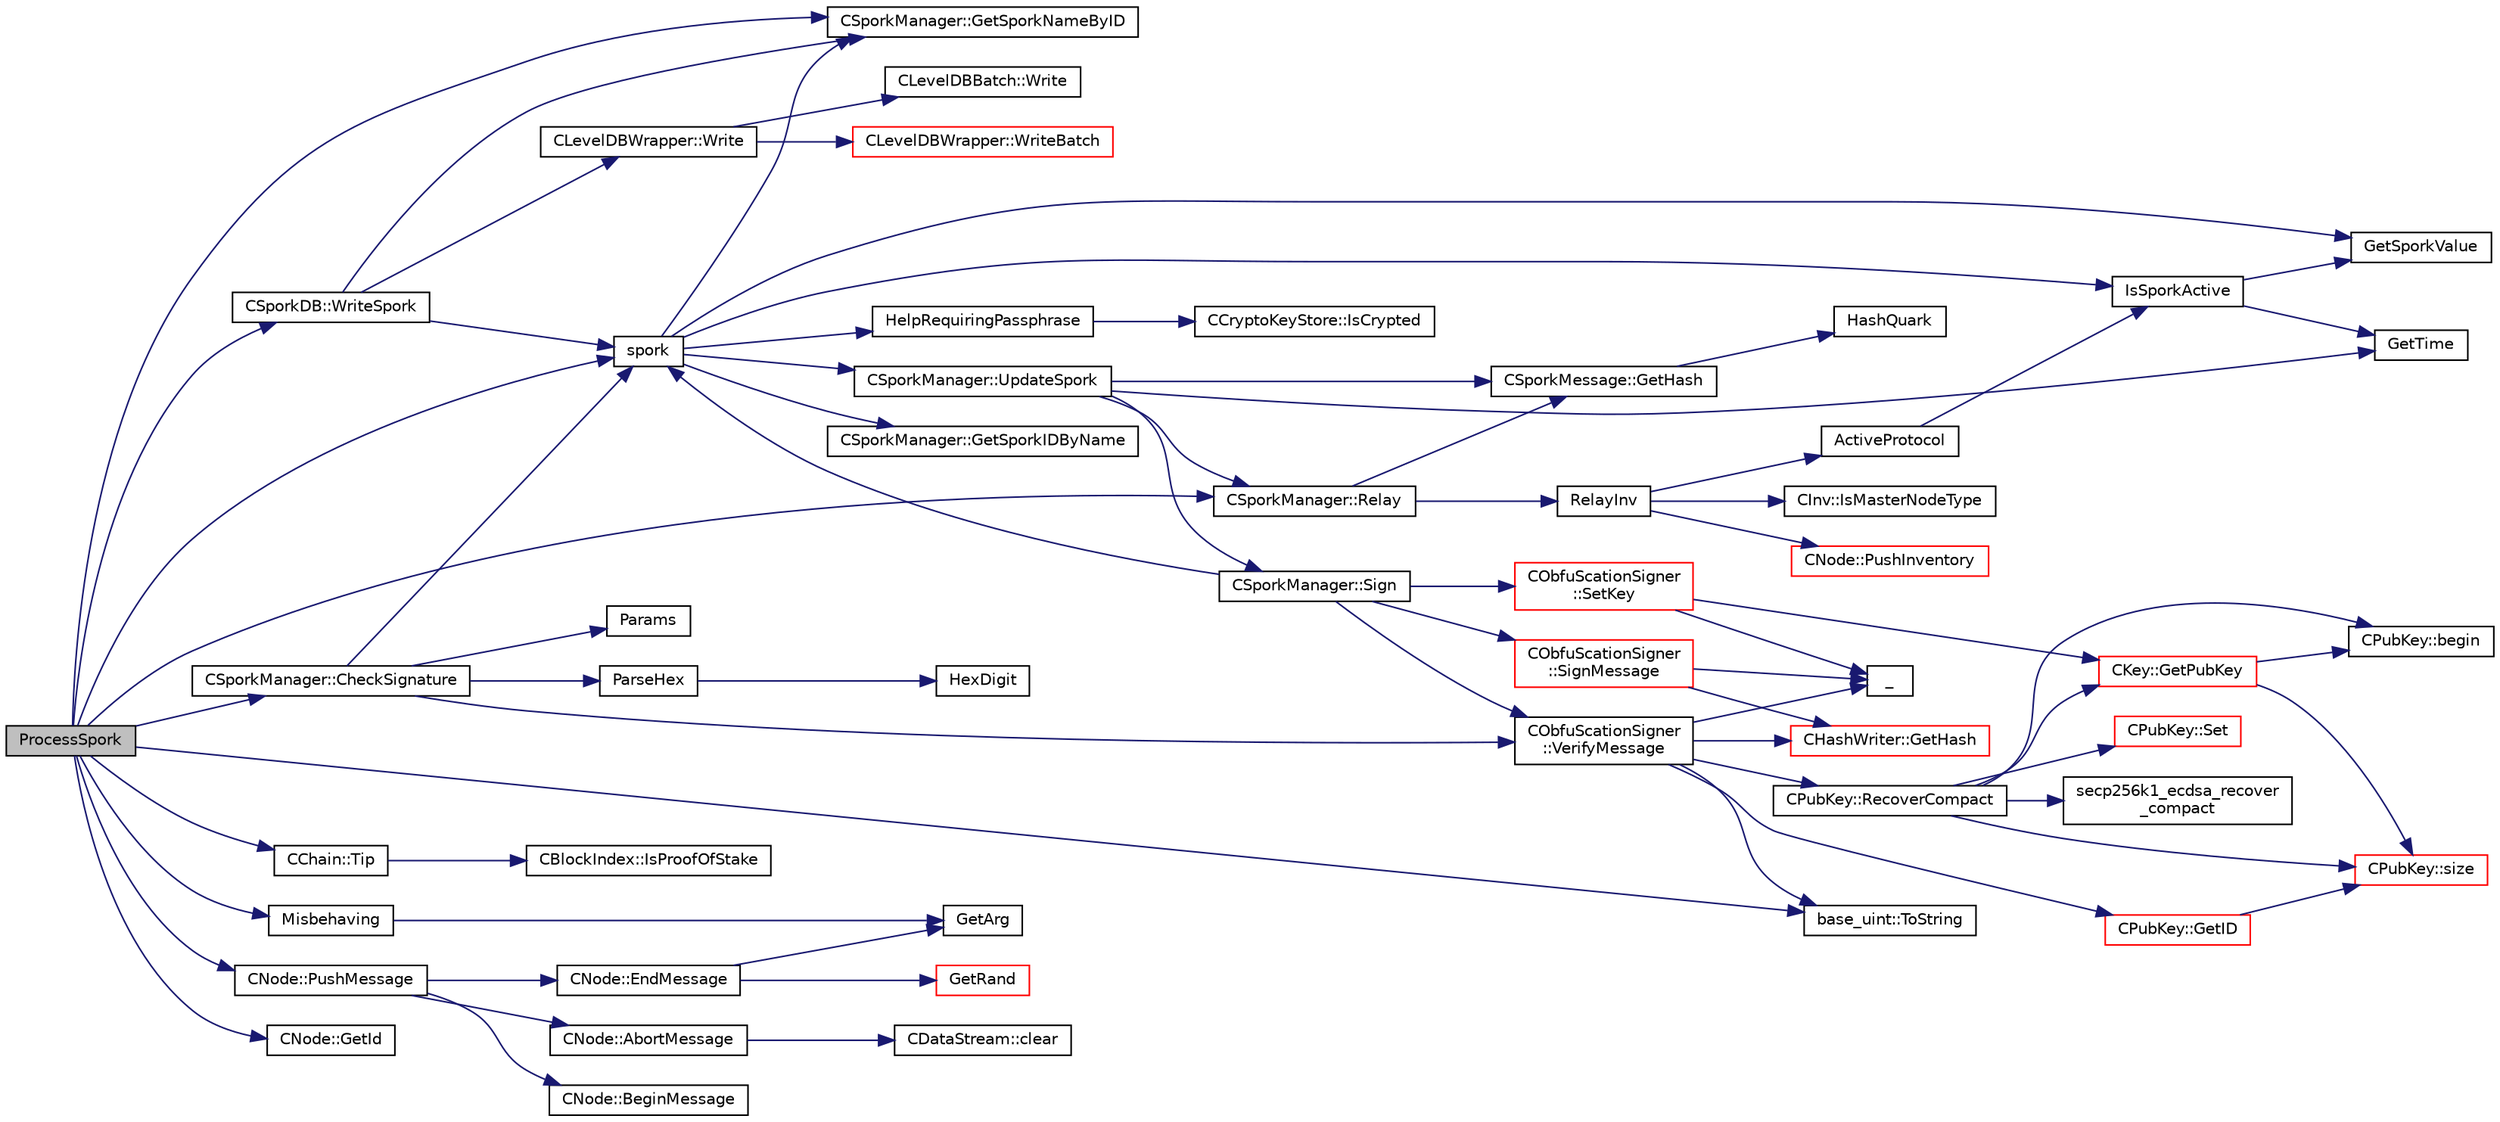 digraph "ProcessSpork"
{
  edge [fontname="Helvetica",fontsize="10",labelfontname="Helvetica",labelfontsize="10"];
  node [fontname="Helvetica",fontsize="10",shape=record];
  rankdir="LR";
  Node409 [label="ProcessSpork",height=0.2,width=0.4,color="black", fillcolor="grey75", style="filled", fontcolor="black"];
  Node409 -> Node410 [color="midnightblue",fontsize="10",style="solid",fontname="Helvetica"];
  Node410 [label="spork",height=0.2,width=0.4,color="black", fillcolor="white", style="filled",URL="$rpcmisc_8cpp.html#a8dcc7f3e5749bbd1dad163b85d0abdcb"];
  Node410 -> Node411 [color="midnightblue",fontsize="10",style="solid",fontname="Helvetica"];
  Node411 [label="CSporkManager::GetSporkNameByID",height=0.2,width=0.4,color="black", fillcolor="white", style="filled",URL="$class_c_spork_manager.html#a1a2960fa69bc49f5e4d36db583d4a840"];
  Node410 -> Node412 [color="midnightblue",fontsize="10",style="solid",fontname="Helvetica"];
  Node412 [label="GetSporkValue",height=0.2,width=0.4,color="black", fillcolor="white", style="filled",URL="$spork_8cpp.html#a7125c44e1c9a54dc7c28556b3fb24a8f"];
  Node410 -> Node413 [color="midnightblue",fontsize="10",style="solid",fontname="Helvetica"];
  Node413 [label="IsSporkActive",height=0.2,width=0.4,color="black", fillcolor="white", style="filled",URL="$spork_8cpp.html#a3305663176e21e81c80dc951a7f8ea5e"];
  Node413 -> Node412 [color="midnightblue",fontsize="10",style="solid",fontname="Helvetica"];
  Node413 -> Node414 [color="midnightblue",fontsize="10",style="solid",fontname="Helvetica"];
  Node414 [label="GetTime",height=0.2,width=0.4,color="black", fillcolor="white", style="filled",URL="$utiltime_8cpp.html#a46fac5fba8ba905b5f9acb364f5d8c6f",tooltip="For unit testing. "];
  Node410 -> Node415 [color="midnightblue",fontsize="10",style="solid",fontname="Helvetica"];
  Node415 [label="CSporkManager::GetSporkIDByName",height=0.2,width=0.4,color="black", fillcolor="white", style="filled",URL="$class_c_spork_manager.html#ae72689cf7a2e87ef57f8f7e875a5c21d"];
  Node410 -> Node416 [color="midnightblue",fontsize="10",style="solid",fontname="Helvetica"];
  Node416 [label="CSporkManager::UpdateSpork",height=0.2,width=0.4,color="black", fillcolor="white", style="filled",URL="$class_c_spork_manager.html#afb7e15fe29bd548939657a20ca5feafb"];
  Node416 -> Node414 [color="midnightblue",fontsize="10",style="solid",fontname="Helvetica"];
  Node416 -> Node417 [color="midnightblue",fontsize="10",style="solid",fontname="Helvetica"];
  Node417 [label="CSporkManager::Sign",height=0.2,width=0.4,color="black", fillcolor="white", style="filled",URL="$class_c_spork_manager.html#adf1b5d40f378c4bd3a5ea31905b11f30"];
  Node417 -> Node410 [color="midnightblue",fontsize="10",style="solid",fontname="Helvetica"];
  Node417 -> Node418 [color="midnightblue",fontsize="10",style="solid",fontname="Helvetica"];
  Node418 [label="CObfuScationSigner\l::SetKey",height=0.2,width=0.4,color="red", fillcolor="white", style="filled",URL="$class_c_obfu_scation_signer.html#a4a12e41611db1b711d59ac4c3323dd36",tooltip="Set the private/public key values, returns true if successful. "];
  Node418 -> Node430 [color="midnightblue",fontsize="10",style="solid",fontname="Helvetica"];
  Node430 [label="_",height=0.2,width=0.4,color="black", fillcolor="white", style="filled",URL="$ui__interface_8h.html#aad133bb6103b53cebf03fd01e2f11ba1",tooltip="Translation function: Call Translate signal on UI interface, which returns a boost::optional result..."];
  Node418 -> Node435 [color="midnightblue",fontsize="10",style="solid",fontname="Helvetica"];
  Node435 [label="CKey::GetPubKey",height=0.2,width=0.4,color="red", fillcolor="white", style="filled",URL="$class_c_key.html#aa1085c59603a62db6ec776300f250337",tooltip="Compute the public key from a private key. "];
  Node435 -> Node437 [color="midnightblue",fontsize="10",style="solid",fontname="Helvetica"];
  Node437 [label="CPubKey::begin",height=0.2,width=0.4,color="black", fillcolor="white", style="filled",URL="$class_c_pub_key.html#a859ab9909d68092d6d4fc739237ab358"];
  Node435 -> Node439 [color="midnightblue",fontsize="10",style="solid",fontname="Helvetica"];
  Node439 [label="CPubKey::size",height=0.2,width=0.4,color="red", fillcolor="white", style="filled",URL="$class_c_pub_key.html#a6bb28fcf0a5f799c69f5b7269363b309",tooltip="Simple read-only vector-like interface to the pubkey data. "];
  Node417 -> Node442 [color="midnightblue",fontsize="10",style="solid",fontname="Helvetica"];
  Node442 [label="CObfuScationSigner\l::SignMessage",height=0.2,width=0.4,color="red", fillcolor="white", style="filled",URL="$class_c_obfu_scation_signer.html#a004eab16d18045b42d51037eab817585",tooltip="Sign the message, returns true if successful. "];
  Node442 -> Node447 [color="midnightblue",fontsize="10",style="solid",fontname="Helvetica"];
  Node447 [label="CHashWriter::GetHash",height=0.2,width=0.4,color="red", fillcolor="white", style="filled",URL="$class_c_hash_writer.html#ae94a937211502eabf19477630090093a"];
  Node442 -> Node430 [color="midnightblue",fontsize="10",style="solid",fontname="Helvetica"];
  Node417 -> Node452 [color="midnightblue",fontsize="10",style="solid",fontname="Helvetica"];
  Node452 [label="CObfuScationSigner\l::VerifyMessage",height=0.2,width=0.4,color="black", fillcolor="white", style="filled",URL="$class_c_obfu_scation_signer.html#aaf770086b8defa6568da76bee8fb5269",tooltip="Verify the message, returns true if succcessful. "];
  Node452 -> Node453 [color="midnightblue",fontsize="10",style="solid",fontname="Helvetica"];
  Node453 [label="CPubKey::RecoverCompact",height=0.2,width=0.4,color="black", fillcolor="white", style="filled",URL="$class_c_pub_key.html#a169505e735a02db385486b0affeb565c",tooltip="Recover a public key from a compact signature. "];
  Node453 -> Node454 [color="midnightblue",fontsize="10",style="solid",fontname="Helvetica"];
  Node454 [label="secp256k1_ecdsa_recover\l_compact",height=0.2,width=0.4,color="black", fillcolor="white", style="filled",URL="$secp256k1_8h.html#ad1f2dda163655017f0ab2ec246328975",tooltip="Recover an ECDSA public key from a compact signature. "];
  Node453 -> Node437 [color="midnightblue",fontsize="10",style="solid",fontname="Helvetica"];
  Node453 -> Node439 [color="midnightblue",fontsize="10",style="solid",fontname="Helvetica"];
  Node453 -> Node435 [color="midnightblue",fontsize="10",style="solid",fontname="Helvetica"];
  Node453 -> Node455 [color="midnightblue",fontsize="10",style="solid",fontname="Helvetica"];
  Node455 [label="CPubKey::Set",height=0.2,width=0.4,color="red", fillcolor="white", style="filled",URL="$class_c_pub_key.html#af59bc1d3be119c1f8b49d3c1e2c0797b",tooltip="Initialize a public key using begin/end iterators to byte data. "];
  Node452 -> Node447 [color="midnightblue",fontsize="10",style="solid",fontname="Helvetica"];
  Node452 -> Node430 [color="midnightblue",fontsize="10",style="solid",fontname="Helvetica"];
  Node452 -> Node457 [color="midnightblue",fontsize="10",style="solid",fontname="Helvetica"];
  Node457 [label="CPubKey::GetID",height=0.2,width=0.4,color="red", fillcolor="white", style="filled",URL="$class_c_pub_key.html#a2675f7e6f72eff68e7a5227289feb021",tooltip="Get the KeyID of this public key (hash of its serialization) "];
  Node457 -> Node439 [color="midnightblue",fontsize="10",style="solid",fontname="Helvetica"];
  Node452 -> Node463 [color="midnightblue",fontsize="10",style="solid",fontname="Helvetica"];
  Node463 [label="base_uint::ToString",height=0.2,width=0.4,color="black", fillcolor="white", style="filled",URL="$classbase__uint.html#acccba4d9d51a0c36261718ca0cbb293b"];
  Node416 -> Node464 [color="midnightblue",fontsize="10",style="solid",fontname="Helvetica"];
  Node464 [label="CSporkManager::Relay",height=0.2,width=0.4,color="black", fillcolor="white", style="filled",URL="$class_c_spork_manager.html#ae8651894670c02ecb5f99806376d5af2"];
  Node464 -> Node465 [color="midnightblue",fontsize="10",style="solid",fontname="Helvetica"];
  Node465 [label="CSporkMessage::GetHash",height=0.2,width=0.4,color="black", fillcolor="white", style="filled",URL="$class_c_spork_message.html#aa71d5976465a8edb3f11901b14b9df65"];
  Node465 -> Node466 [color="midnightblue",fontsize="10",style="solid",fontname="Helvetica"];
  Node466 [label="HashQuark",height=0.2,width=0.4,color="black", fillcolor="white", style="filled",URL="$hash_8h.html#a6260894db49a10cb1e7c684172e8d5b2"];
  Node464 -> Node467 [color="midnightblue",fontsize="10",style="solid",fontname="Helvetica"];
  Node467 [label="RelayInv",height=0.2,width=0.4,color="black", fillcolor="white", style="filled",URL="$net_8cpp.html#a653718509f060207d28139fa8346e64a"];
  Node467 -> Node468 [color="midnightblue",fontsize="10",style="solid",fontname="Helvetica"];
  Node468 [label="CInv::IsMasterNodeType",height=0.2,width=0.4,color="black", fillcolor="white", style="filled",URL="$class_c_inv.html#ab96a3a729beb1092a87604667dc5baba"];
  Node467 -> Node469 [color="midnightblue",fontsize="10",style="solid",fontname="Helvetica"];
  Node469 [label="ActiveProtocol",height=0.2,width=0.4,color="black", fillcolor="white", style="filled",URL="$main_8cpp.html#a138f84e8c8976fe85712b695c32ee3c7",tooltip="See whether the protocol update is enforced for connected nodes. "];
  Node469 -> Node413 [color="midnightblue",fontsize="10",style="solid",fontname="Helvetica"];
  Node467 -> Node470 [color="midnightblue",fontsize="10",style="solid",fontname="Helvetica"];
  Node470 [label="CNode::PushInventory",height=0.2,width=0.4,color="red", fillcolor="white", style="filled",URL="$class_c_node.html#a7cef2333aa8776127a7e7fcab659eb6a"];
  Node416 -> Node465 [color="midnightblue",fontsize="10",style="solid",fontname="Helvetica"];
  Node410 -> Node472 [color="midnightblue",fontsize="10",style="solid",fontname="Helvetica"];
  Node472 [label="HelpRequiringPassphrase",height=0.2,width=0.4,color="black", fillcolor="white", style="filled",URL="$rpcserver_8h.html#abcfbb0ad9335791f2832c01209b8f12d"];
  Node472 -> Node473 [color="midnightblue",fontsize="10",style="solid",fontname="Helvetica"];
  Node473 [label="CCryptoKeyStore::IsCrypted",height=0.2,width=0.4,color="black", fillcolor="white", style="filled",URL="$class_c_crypto_key_store.html#acc8fed44366c98fb481333ca6e867088"];
  Node409 -> Node474 [color="midnightblue",fontsize="10",style="solid",fontname="Helvetica"];
  Node474 [label="CChain::Tip",height=0.2,width=0.4,color="black", fillcolor="white", style="filled",URL="$class_c_chain.html#a40ccefec14f8f3195c08c827af8cf412",tooltip="Returns the index entry for the tip of this chain, or NULL if none. "];
  Node474 -> Node475 [color="midnightblue",fontsize="10",style="solid",fontname="Helvetica"];
  Node475 [label="CBlockIndex::IsProofOfStake",height=0.2,width=0.4,color="black", fillcolor="white", style="filled",URL="$class_c_block_index.html#a2438a891e9d43821c0d99e1bdac56fde"];
  Node409 -> Node411 [color="midnightblue",fontsize="10",style="solid",fontname="Helvetica"];
  Node409 -> Node463 [color="midnightblue",fontsize="10",style="solid",fontname="Helvetica"];
  Node409 -> Node476 [color="midnightblue",fontsize="10",style="solid",fontname="Helvetica"];
  Node476 [label="CSporkManager::CheckSignature",height=0.2,width=0.4,color="black", fillcolor="white", style="filled",URL="$class_c_spork_manager.html#a697d8c0ce5c422ea125eee96687aa7b3"];
  Node476 -> Node410 [color="midnightblue",fontsize="10",style="solid",fontname="Helvetica"];
  Node476 -> Node477 [color="midnightblue",fontsize="10",style="solid",fontname="Helvetica"];
  Node477 [label="ParseHex",height=0.2,width=0.4,color="black", fillcolor="white", style="filled",URL="$utilstrencodings_8cpp.html#abea395175fbc4a788ed0f0a41710b8a7"];
  Node477 -> Node478 [color="midnightblue",fontsize="10",style="solid",fontname="Helvetica"];
  Node478 [label="HexDigit",height=0.2,width=0.4,color="black", fillcolor="white", style="filled",URL="$utilstrencodings_8cpp.html#aa59e8a8c5a39cb5041f93bb95dd02119"];
  Node476 -> Node428 [color="midnightblue",fontsize="10",style="solid",fontname="Helvetica"];
  Node428 [label="Params",height=0.2,width=0.4,color="black", fillcolor="white", style="filled",URL="$chainparams_8cpp.html#ace5c5b706d71a324a417dd2db394fd4a",tooltip="Return the currently selected parameters. "];
  Node476 -> Node452 [color="midnightblue",fontsize="10",style="solid",fontname="Helvetica"];
  Node409 -> Node479 [color="midnightblue",fontsize="10",style="solid",fontname="Helvetica"];
  Node479 [label="Misbehaving",height=0.2,width=0.4,color="black", fillcolor="white", style="filled",URL="$main_8cpp.html#a387fdffa0ff52dde6b7d1c2991a9bdac",tooltip="Increase a node&#39;s misbehavior score. "];
  Node479 -> Node480 [color="midnightblue",fontsize="10",style="solid",fontname="Helvetica"];
  Node480 [label="GetArg",height=0.2,width=0.4,color="black", fillcolor="white", style="filled",URL="$util_8cpp.html#a24f685720bf40370e5bd2a192ad50cd8",tooltip="Return string argument or default value. "];
  Node409 -> Node481 [color="midnightblue",fontsize="10",style="solid",fontname="Helvetica"];
  Node481 [label="CNode::GetId",height=0.2,width=0.4,color="black", fillcolor="white", style="filled",URL="$class_c_node.html#a157903f7830c0dfbf6a93852066f0b8f"];
  Node409 -> Node464 [color="midnightblue",fontsize="10",style="solid",fontname="Helvetica"];
  Node409 -> Node482 [color="midnightblue",fontsize="10",style="solid",fontname="Helvetica"];
  Node482 [label="CSporkDB::WriteSpork",height=0.2,width=0.4,color="black", fillcolor="white", style="filled",URL="$class_c_spork_d_b.html#a642de787a3b991b3ce7d33125ca19828"];
  Node482 -> Node411 [color="midnightblue",fontsize="10",style="solid",fontname="Helvetica"];
  Node482 -> Node483 [color="midnightblue",fontsize="10",style="solid",fontname="Helvetica"];
  Node483 [label="CLevelDBWrapper::Write",height=0.2,width=0.4,color="black", fillcolor="white", style="filled",URL="$class_c_level_d_b_wrapper.html#a740caa1aefbafc888838ea7f70dc31f4"];
  Node483 -> Node484 [color="midnightblue",fontsize="10",style="solid",fontname="Helvetica"];
  Node484 [label="CLevelDBBatch::Write",height=0.2,width=0.4,color="black", fillcolor="white", style="filled",URL="$class_c_level_d_b_batch.html#ab459da1abafa27e834de9a4cc25b6f2d"];
  Node483 -> Node485 [color="midnightblue",fontsize="10",style="solid",fontname="Helvetica"];
  Node485 [label="CLevelDBWrapper::WriteBatch",height=0.2,width=0.4,color="red", fillcolor="white", style="filled",URL="$class_c_level_d_b_wrapper.html#a820484c9e427f9e3400396e750acf4b8"];
  Node482 -> Node410 [color="midnightblue",fontsize="10",style="solid",fontname="Helvetica"];
  Node409 -> Node487 [color="midnightblue",fontsize="10",style="solid",fontname="Helvetica"];
  Node487 [label="CNode::PushMessage",height=0.2,width=0.4,color="black", fillcolor="white", style="filled",URL="$class_c_node.html#a204fda3d33404cb37698c085b1583ab2"];
  Node487 -> Node488 [color="midnightblue",fontsize="10",style="solid",fontname="Helvetica"];
  Node488 [label="CNode::BeginMessage",height=0.2,width=0.4,color="black", fillcolor="white", style="filled",URL="$class_c_node.html#af76d193027757002321d0d674290b955"];
  Node487 -> Node489 [color="midnightblue",fontsize="10",style="solid",fontname="Helvetica"];
  Node489 [label="CNode::EndMessage",height=0.2,width=0.4,color="black", fillcolor="white", style="filled",URL="$class_c_node.html#af8d4b8c0f883afffcb62d906c31b2cdf"];
  Node489 -> Node490 [color="midnightblue",fontsize="10",style="solid",fontname="Helvetica"];
  Node490 [label="GetRand",height=0.2,width=0.4,color="red", fillcolor="white", style="filled",URL="$random_8cpp.html#a27d9149d522b1fa87d84e5e9ca902aef"];
  Node489 -> Node480 [color="midnightblue",fontsize="10",style="solid",fontname="Helvetica"];
  Node487 -> Node492 [color="midnightblue",fontsize="10",style="solid",fontname="Helvetica"];
  Node492 [label="CNode::AbortMessage",height=0.2,width=0.4,color="black", fillcolor="white", style="filled",URL="$class_c_node.html#aae0fdfe555001a60bab8f216c3bc3978"];
  Node492 -> Node493 [color="midnightblue",fontsize="10",style="solid",fontname="Helvetica"];
  Node493 [label="CDataStream::clear",height=0.2,width=0.4,color="black", fillcolor="white", style="filled",URL="$class_c_data_stream.html#ade6ed9a3a481e333900e6496707b9692"];
}
